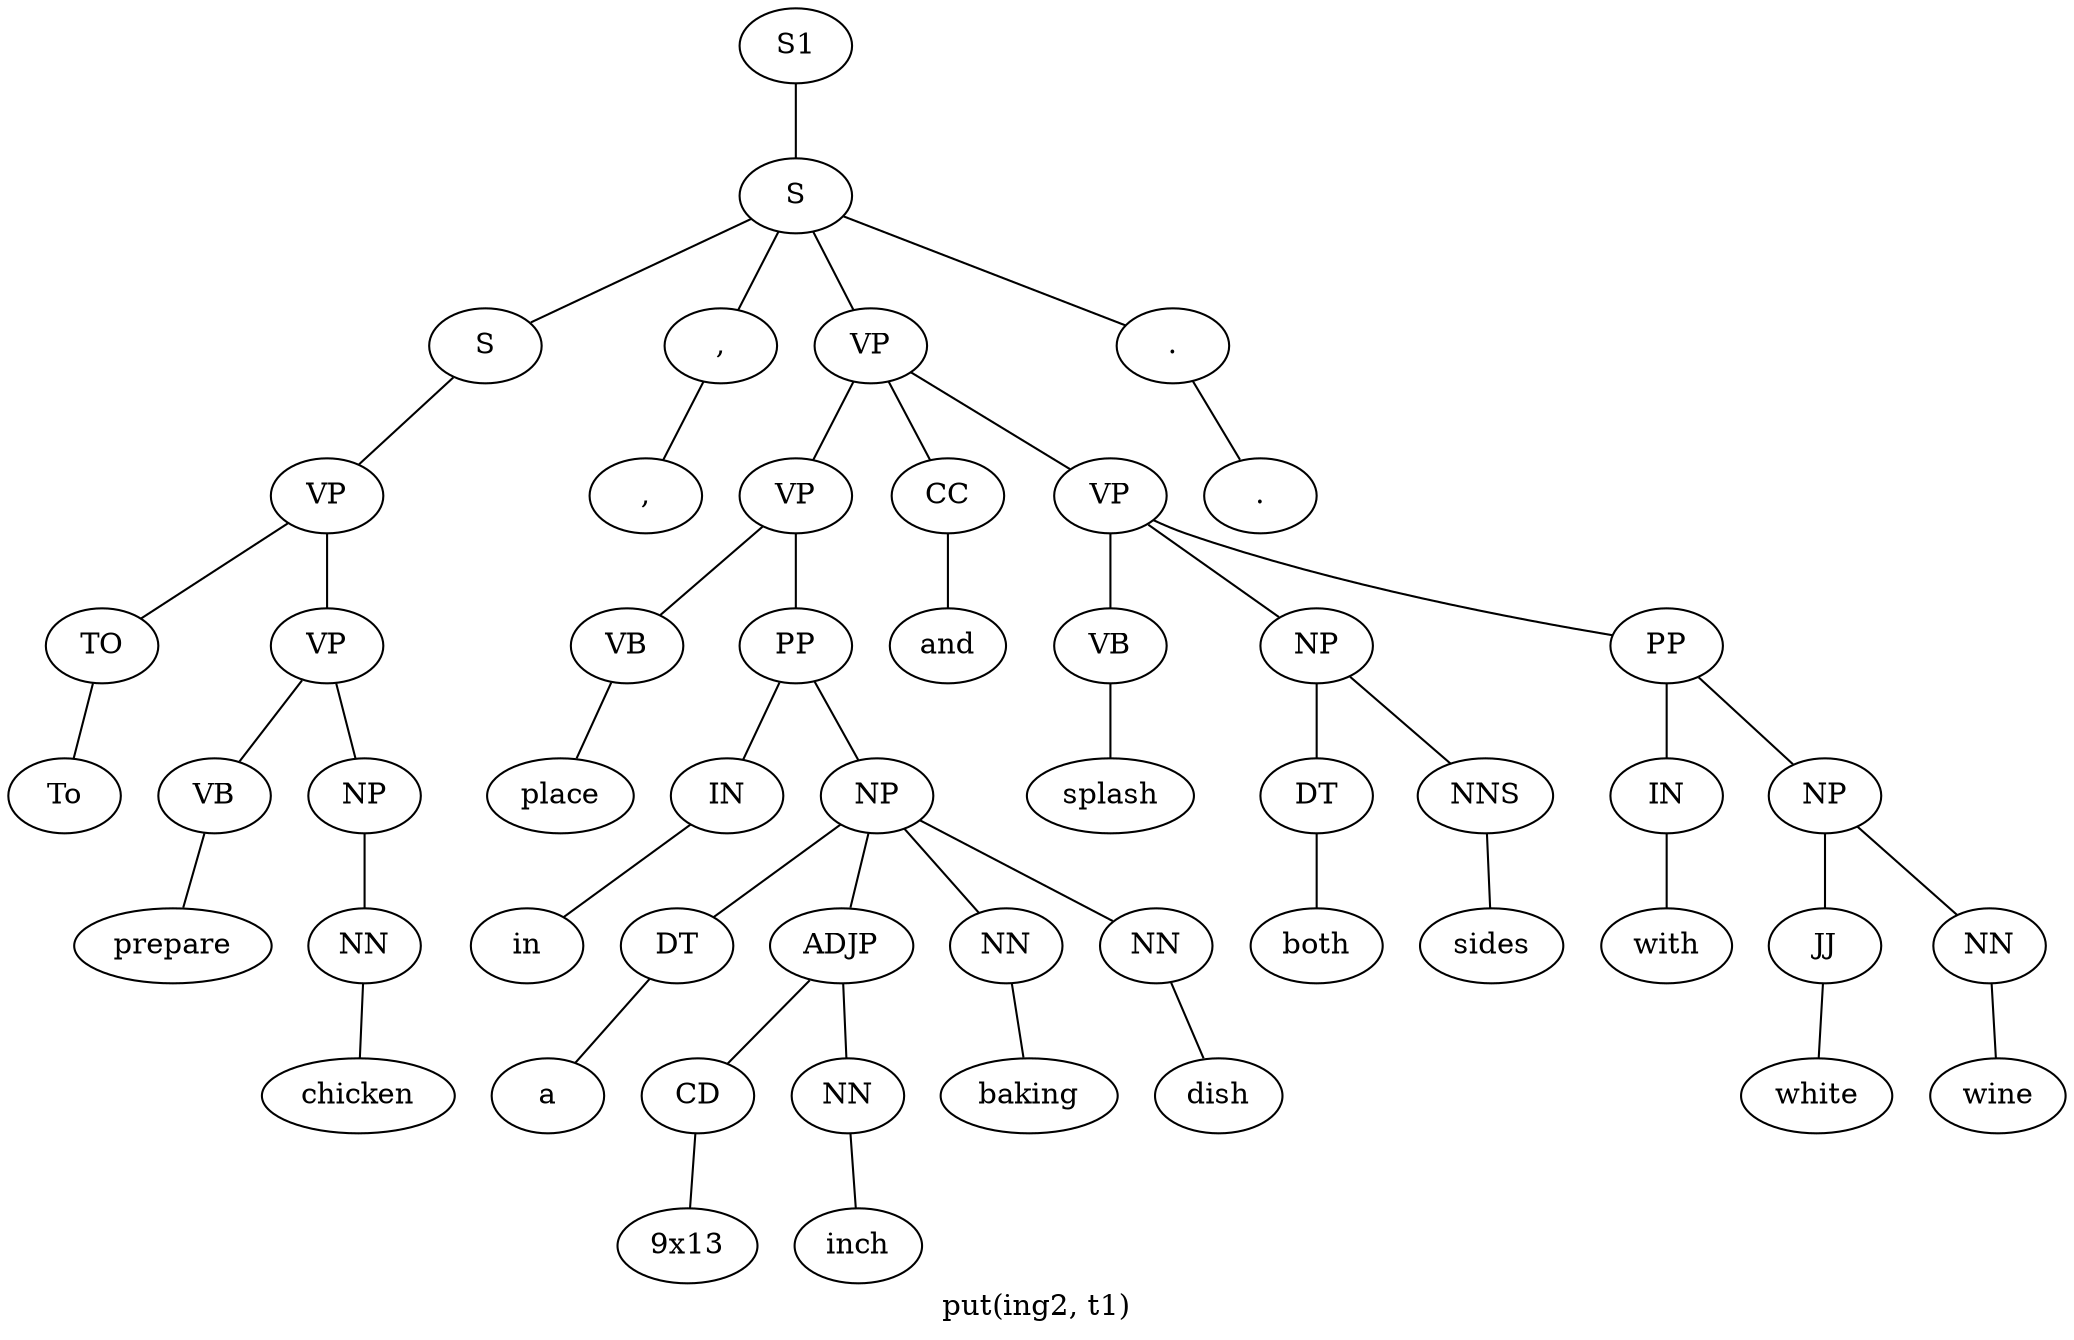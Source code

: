 graph SyntaxGraph {
	label = "put(ing2, t1)";
	Node0 [label="S1"];
	Node1 [label="S"];
	Node2 [label="S"];
	Node3 [label="VP"];
	Node4 [label="TO"];
	Node5 [label="To"];
	Node6 [label="VP"];
	Node7 [label="VB"];
	Node8 [label="prepare"];
	Node9 [label="NP"];
	Node10 [label="NN"];
	Node11 [label="chicken"];
	Node12 [label=","];
	Node13 [label=","];
	Node14 [label="VP"];
	Node15 [label="VP"];
	Node16 [label="VB"];
	Node17 [label="place"];
	Node18 [label="PP"];
	Node19 [label="IN"];
	Node20 [label="in"];
	Node21 [label="NP"];
	Node22 [label="DT"];
	Node23 [label="a"];
	Node24 [label="ADJP"];
	Node25 [label="CD"];
	Node26 [label="9x13"];
	Node27 [label="NN"];
	Node28 [label="inch"];
	Node29 [label="NN"];
	Node30 [label="baking"];
	Node31 [label="NN"];
	Node32 [label="dish"];
	Node33 [label="CC"];
	Node34 [label="and"];
	Node35 [label="VP"];
	Node36 [label="VB"];
	Node37 [label="splash"];
	Node38 [label="NP"];
	Node39 [label="DT"];
	Node40 [label="both"];
	Node41 [label="NNS"];
	Node42 [label="sides"];
	Node43 [label="PP"];
	Node44 [label="IN"];
	Node45 [label="with"];
	Node46 [label="NP"];
	Node47 [label="JJ"];
	Node48 [label="white"];
	Node49 [label="NN"];
	Node50 [label="wine"];
	Node51 [label="."];
	Node52 [label="."];

	Node0 -- Node1;
	Node1 -- Node2;
	Node1 -- Node12;
	Node1 -- Node14;
	Node1 -- Node51;
	Node2 -- Node3;
	Node3 -- Node4;
	Node3 -- Node6;
	Node4 -- Node5;
	Node6 -- Node7;
	Node6 -- Node9;
	Node7 -- Node8;
	Node9 -- Node10;
	Node10 -- Node11;
	Node12 -- Node13;
	Node14 -- Node15;
	Node14 -- Node33;
	Node14 -- Node35;
	Node15 -- Node16;
	Node15 -- Node18;
	Node16 -- Node17;
	Node18 -- Node19;
	Node18 -- Node21;
	Node19 -- Node20;
	Node21 -- Node22;
	Node21 -- Node24;
	Node21 -- Node29;
	Node21 -- Node31;
	Node22 -- Node23;
	Node24 -- Node25;
	Node24 -- Node27;
	Node25 -- Node26;
	Node27 -- Node28;
	Node29 -- Node30;
	Node31 -- Node32;
	Node33 -- Node34;
	Node35 -- Node36;
	Node35 -- Node38;
	Node35 -- Node43;
	Node36 -- Node37;
	Node38 -- Node39;
	Node38 -- Node41;
	Node39 -- Node40;
	Node41 -- Node42;
	Node43 -- Node44;
	Node43 -- Node46;
	Node44 -- Node45;
	Node46 -- Node47;
	Node46 -- Node49;
	Node47 -- Node48;
	Node49 -- Node50;
	Node51 -- Node52;
}